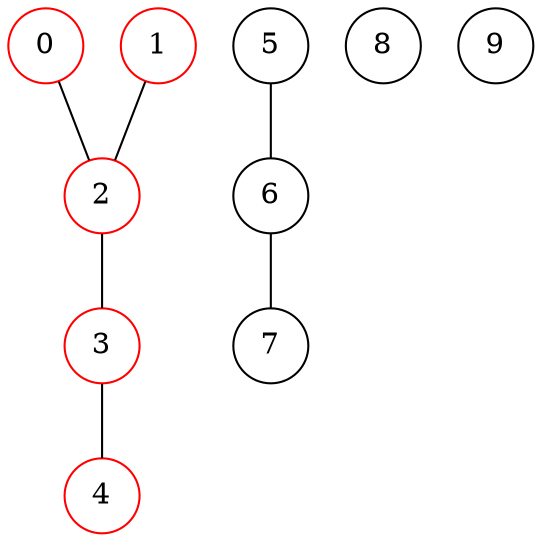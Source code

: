 graph "graph" {
	node [shape=circle]
	0
	0 -- 2
	1
	1 -- 2
	2
	2 -- 3
	3
	3 -- 4
	4
	5
	5 -- 6
	6
	6 -- 7
	7
	8
	9
	1 [color=red]
	2 [color=red]
	3 [color=red]
	4 [color=red]
	0 [color=red]
}
